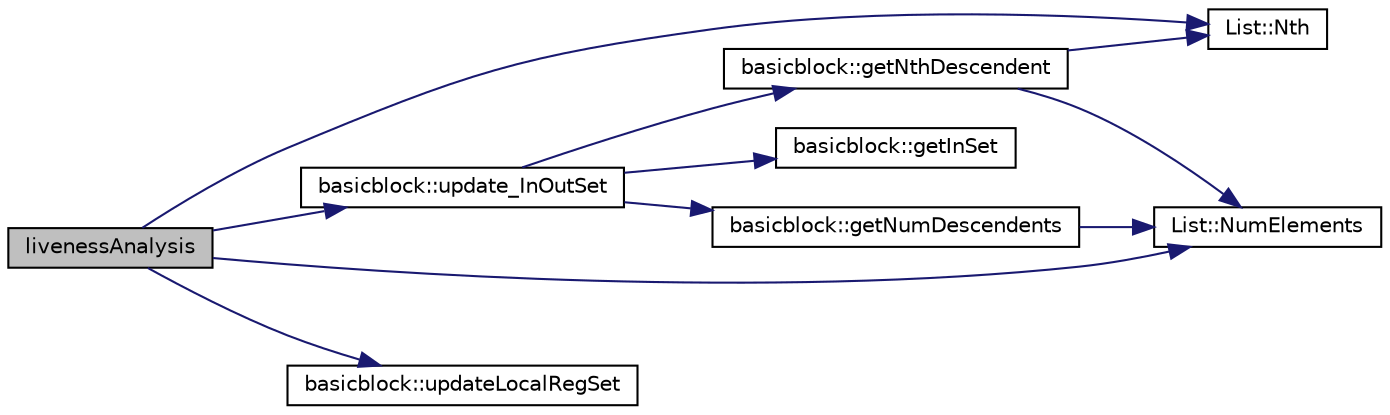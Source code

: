 digraph G
{
  edge [fontname="Helvetica",fontsize="10",labelfontname="Helvetica",labelfontsize="10"];
  node [fontname="Helvetica",fontsize="10",shape=record];
  rankdir=LR;
  Node1 [label="livenessAnalysis",height=0.2,width=0.4,color="black", fillcolor="grey75", style="filled" fontcolor="black"];
  Node1 -> Node2 [color="midnightblue",fontsize="10",style="solid"];
  Node2 [label="List::Nth",height=0.2,width=0.4,color="black", fillcolor="white", style="filled",URL="$classList.html#a5eb964816de33c85e1d46658ddf8c6c4"];
  Node1 -> Node3 [color="midnightblue",fontsize="10",style="solid"];
  Node3 [label="List::NumElements",height=0.2,width=0.4,color="black", fillcolor="white", style="filled",URL="$classList.html#ac2e9d50f703b01bf643fa6ce50837c26"];
  Node1 -> Node4 [color="midnightblue",fontsize="10",style="solid"];
  Node4 [label="basicblock::update_InOutSet",height=0.2,width=0.4,color="black", fillcolor="white", style="filled",URL="$classbasicblock.html#af543b2aba60aec6408825fe513736a8d"];
  Node4 -> Node5 [color="midnightblue",fontsize="10",style="solid"];
  Node5 [label="basicblock::getInSet",height=0.2,width=0.4,color="black", fillcolor="white", style="filled",URL="$classbasicblock.html#a449cfdd7832d738451da0d773f45a120"];
  Node4 -> Node6 [color="midnightblue",fontsize="10",style="solid"];
  Node6 [label="basicblock::getNthDescendent",height=0.2,width=0.4,color="black", fillcolor="white", style="filled",URL="$classbasicblock.html#a571a65129ed999a167803d516cb9455e"];
  Node6 -> Node2 [color="midnightblue",fontsize="10",style="solid"];
  Node6 -> Node3 [color="midnightblue",fontsize="10",style="solid"];
  Node4 -> Node7 [color="midnightblue",fontsize="10",style="solid"];
  Node7 [label="basicblock::getNumDescendents",height=0.2,width=0.4,color="black", fillcolor="white", style="filled",URL="$classbasicblock.html#a42700afdf9102a0f287690f4f8c487f9"];
  Node7 -> Node3 [color="midnightblue",fontsize="10",style="solid"];
  Node1 -> Node8 [color="midnightblue",fontsize="10",style="solid"];
  Node8 [label="basicblock::updateLocalRegSet",height=0.2,width=0.4,color="black", fillcolor="white", style="filled",URL="$classbasicblock.html#abae11bf0376749457259a6d2a2ef8fe7"];
}
